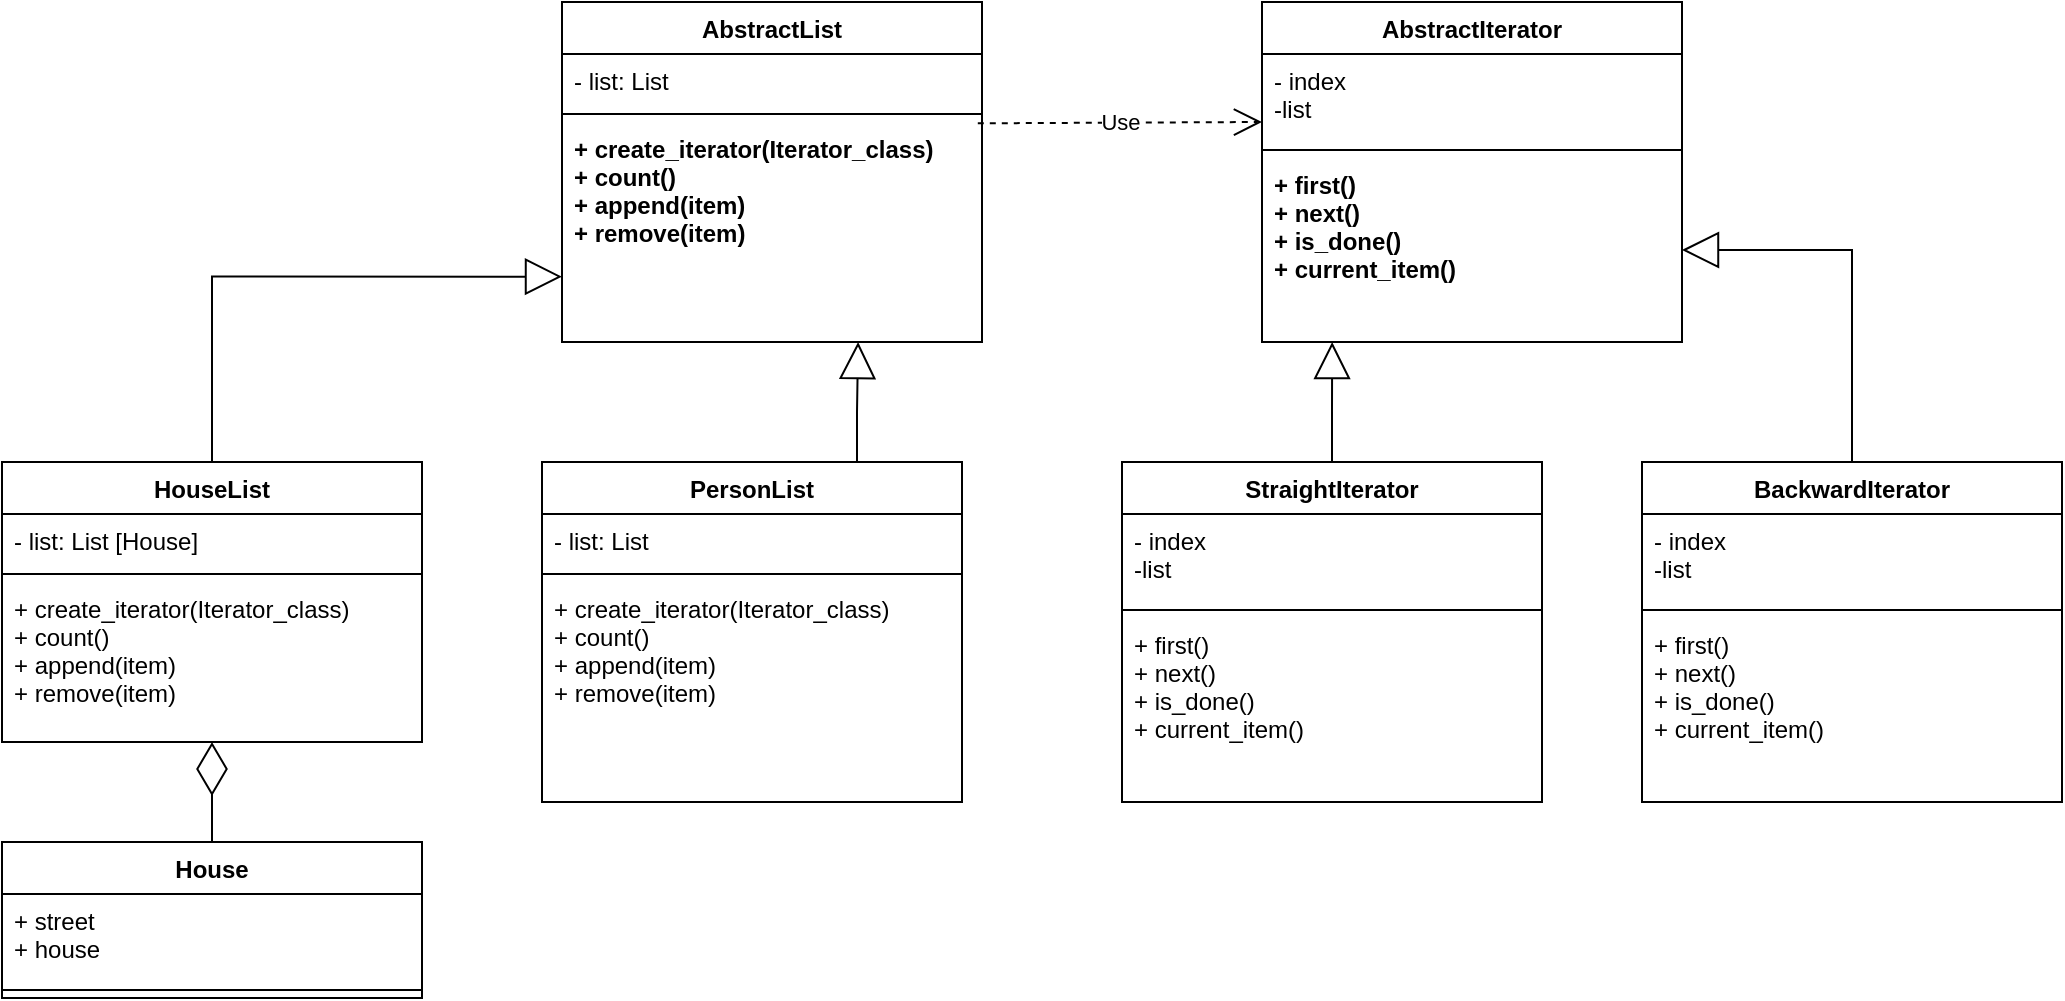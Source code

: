<mxfile version="21.1.2" type="device">
  <diagram name="Page-1" id="9AdJNlwn2DJqrkA4Fs8l">
    <mxGraphModel dx="2056" dy="817" grid="1" gridSize="10" guides="1" tooltips="1" connect="1" arrows="1" fold="1" page="1" pageScale="1" pageWidth="850" pageHeight="1100" math="0" shadow="0">
      <root>
        <mxCell id="0" />
        <mxCell id="1" parent="0" />
        <mxCell id="MlbKNlfNxSkWplCLyYiL-1" value="AbstractList" style="swimlane;fontStyle=1;align=center;verticalAlign=top;childLayout=stackLayout;horizontal=1;startSize=26;horizontalStack=0;resizeParent=1;resizeParentMax=0;resizeLast=0;collapsible=1;marginBottom=0;" parent="1" vertex="1">
          <mxGeometry x="50" y="80" width="210" height="170" as="geometry" />
        </mxCell>
        <mxCell id="MlbKNlfNxSkWplCLyYiL-2" value="- list: List" style="text;strokeColor=none;fillColor=none;align=left;verticalAlign=top;spacingLeft=4;spacingRight=4;overflow=hidden;rotatable=0;points=[[0,0.5],[1,0.5]];portConstraint=eastwest;" parent="MlbKNlfNxSkWplCLyYiL-1" vertex="1">
          <mxGeometry y="26" width="210" height="26" as="geometry" />
        </mxCell>
        <mxCell id="MlbKNlfNxSkWplCLyYiL-3" value="" style="line;strokeWidth=1;fillColor=none;align=left;verticalAlign=middle;spacingTop=-1;spacingLeft=3;spacingRight=3;rotatable=0;labelPosition=right;points=[];portConstraint=eastwest;strokeColor=inherit;" parent="MlbKNlfNxSkWplCLyYiL-1" vertex="1">
          <mxGeometry y="52" width="210" height="8" as="geometry" />
        </mxCell>
        <mxCell id="MlbKNlfNxSkWplCLyYiL-4" value="+ create_iterator(Iterator_class)&#xa;+ count()&#xa;+ append(item)&#xa;+ remove(item)" style="text;strokeColor=none;fillColor=none;align=left;verticalAlign=top;spacingLeft=4;spacingRight=4;overflow=hidden;rotatable=0;points=[[0,0.5],[1,0.5]];portConstraint=eastwest;fontStyle=1" parent="MlbKNlfNxSkWplCLyYiL-1" vertex="1">
          <mxGeometry y="60" width="210" height="110" as="geometry" />
        </mxCell>
        <mxCell id="MlbKNlfNxSkWplCLyYiL-5" value="AbstractIterator" style="swimlane;fontStyle=1;align=center;verticalAlign=top;childLayout=stackLayout;horizontal=1;startSize=26;horizontalStack=0;resizeParent=1;resizeParentMax=0;resizeLast=0;collapsible=1;marginBottom=0;" parent="1" vertex="1">
          <mxGeometry x="400" y="80" width="210" height="170" as="geometry" />
        </mxCell>
        <mxCell id="MlbKNlfNxSkWplCLyYiL-6" value="- index&#xa;-list" style="text;strokeColor=none;fillColor=none;align=left;verticalAlign=top;spacingLeft=4;spacingRight=4;overflow=hidden;rotatable=0;points=[[0,0.5],[1,0.5]];portConstraint=eastwest;" parent="MlbKNlfNxSkWplCLyYiL-5" vertex="1">
          <mxGeometry y="26" width="210" height="44" as="geometry" />
        </mxCell>
        <mxCell id="MlbKNlfNxSkWplCLyYiL-7" value="" style="line;strokeWidth=1;fillColor=none;align=left;verticalAlign=middle;spacingTop=-1;spacingLeft=3;spacingRight=3;rotatable=0;labelPosition=right;points=[];portConstraint=eastwest;strokeColor=inherit;" parent="MlbKNlfNxSkWplCLyYiL-5" vertex="1">
          <mxGeometry y="70" width="210" height="8" as="geometry" />
        </mxCell>
        <mxCell id="MlbKNlfNxSkWplCLyYiL-8" value="+ first()&#xa;+ next()&#xa;+ is_done()&#xa;+ current_item()" style="text;strokeColor=none;fillColor=none;align=left;verticalAlign=top;spacingLeft=4;spacingRight=4;overflow=hidden;rotatable=0;points=[[0,0.5],[1,0.5]];portConstraint=eastwest;fontStyle=1" parent="MlbKNlfNxSkWplCLyYiL-5" vertex="1">
          <mxGeometry y="78" width="210" height="92" as="geometry" />
        </mxCell>
        <mxCell id="MlbKNlfNxSkWplCLyYiL-27" style="edgeStyle=orthogonalEdgeStyle;rounded=0;orthogonalLoop=1;jettySize=auto;html=1;exitX=0.75;exitY=0;exitDx=0;exitDy=0;entryX=0.705;entryY=1;entryDx=0;entryDy=0;entryPerimeter=0;endArrow=block;endFill=0;endSize=16;" parent="1" source="MlbKNlfNxSkWplCLyYiL-9" target="MlbKNlfNxSkWplCLyYiL-4" edge="1">
          <mxGeometry relative="1" as="geometry" />
        </mxCell>
        <mxCell id="MlbKNlfNxSkWplCLyYiL-9" value="PersonList" style="swimlane;fontStyle=1;align=center;verticalAlign=top;childLayout=stackLayout;horizontal=1;startSize=26;horizontalStack=0;resizeParent=1;resizeParentMax=0;resizeLast=0;collapsible=1;marginBottom=0;" parent="1" vertex="1">
          <mxGeometry x="40" y="310" width="210" height="170" as="geometry" />
        </mxCell>
        <mxCell id="MlbKNlfNxSkWplCLyYiL-10" value="- list: List" style="text;strokeColor=none;fillColor=none;align=left;verticalAlign=top;spacingLeft=4;spacingRight=4;overflow=hidden;rotatable=0;points=[[0,0.5],[1,0.5]];portConstraint=eastwest;" parent="MlbKNlfNxSkWplCLyYiL-9" vertex="1">
          <mxGeometry y="26" width="210" height="26" as="geometry" />
        </mxCell>
        <mxCell id="MlbKNlfNxSkWplCLyYiL-11" value="" style="line;strokeWidth=1;fillColor=none;align=left;verticalAlign=middle;spacingTop=-1;spacingLeft=3;spacingRight=3;rotatable=0;labelPosition=right;points=[];portConstraint=eastwest;strokeColor=inherit;" parent="MlbKNlfNxSkWplCLyYiL-9" vertex="1">
          <mxGeometry y="52" width="210" height="8" as="geometry" />
        </mxCell>
        <mxCell id="MlbKNlfNxSkWplCLyYiL-12" value="+ create_iterator(Iterator_class)&#xa;+ count()&#xa;+ append(item)&#xa;+ remove(item)" style="text;strokeColor=none;fillColor=none;align=left;verticalAlign=top;spacingLeft=4;spacingRight=4;overflow=hidden;rotatable=0;points=[[0,0.5],[1,0.5]];portConstraint=eastwest;fontStyle=0" parent="MlbKNlfNxSkWplCLyYiL-9" vertex="1">
          <mxGeometry y="60" width="210" height="110" as="geometry" />
        </mxCell>
        <mxCell id="MlbKNlfNxSkWplCLyYiL-28" style="edgeStyle=orthogonalEdgeStyle;rounded=0;orthogonalLoop=1;jettySize=auto;html=1;entryX=0.167;entryY=1;entryDx=0;entryDy=0;entryPerimeter=0;endSize=16;endArrow=block;endFill=0;" parent="1" source="MlbKNlfNxSkWplCLyYiL-13" target="MlbKNlfNxSkWplCLyYiL-8" edge="1">
          <mxGeometry relative="1" as="geometry" />
        </mxCell>
        <mxCell id="MlbKNlfNxSkWplCLyYiL-13" value="StraightIterator" style="swimlane;fontStyle=1;align=center;verticalAlign=top;childLayout=stackLayout;horizontal=1;startSize=26;horizontalStack=0;resizeParent=1;resizeParentMax=0;resizeLast=0;collapsible=1;marginBottom=0;" parent="1" vertex="1">
          <mxGeometry x="330" y="310" width="210" height="170" as="geometry" />
        </mxCell>
        <mxCell id="MlbKNlfNxSkWplCLyYiL-14" value="- index&#xa;-list" style="text;strokeColor=none;fillColor=none;align=left;verticalAlign=top;spacingLeft=4;spacingRight=4;overflow=hidden;rotatable=0;points=[[0,0.5],[1,0.5]];portConstraint=eastwest;" parent="MlbKNlfNxSkWplCLyYiL-13" vertex="1">
          <mxGeometry y="26" width="210" height="44" as="geometry" />
        </mxCell>
        <mxCell id="MlbKNlfNxSkWplCLyYiL-15" value="" style="line;strokeWidth=1;fillColor=none;align=left;verticalAlign=middle;spacingTop=-1;spacingLeft=3;spacingRight=3;rotatable=0;labelPosition=right;points=[];portConstraint=eastwest;strokeColor=inherit;" parent="MlbKNlfNxSkWplCLyYiL-13" vertex="1">
          <mxGeometry y="70" width="210" height="8" as="geometry" />
        </mxCell>
        <mxCell id="MlbKNlfNxSkWplCLyYiL-16" value="+ first()&#xa;+ next()&#xa;+ is_done()&#xa;+ current_item()" style="text;strokeColor=none;fillColor=none;align=left;verticalAlign=top;spacingLeft=4;spacingRight=4;overflow=hidden;rotatable=0;points=[[0,0.5],[1,0.5]];portConstraint=eastwest;fontStyle=0" parent="MlbKNlfNxSkWplCLyYiL-13" vertex="1">
          <mxGeometry y="78" width="210" height="92" as="geometry" />
        </mxCell>
        <mxCell id="MlbKNlfNxSkWplCLyYiL-29" style="edgeStyle=orthogonalEdgeStyle;rounded=0;orthogonalLoop=1;jettySize=auto;html=1;entryX=1;entryY=0.5;entryDx=0;entryDy=0;endSize=16;endArrow=block;endFill=0;" parent="1" source="MlbKNlfNxSkWplCLyYiL-17" target="MlbKNlfNxSkWplCLyYiL-8" edge="1">
          <mxGeometry relative="1" as="geometry" />
        </mxCell>
        <mxCell id="MlbKNlfNxSkWplCLyYiL-17" value="BackwardIterator" style="swimlane;fontStyle=1;align=center;verticalAlign=top;childLayout=stackLayout;horizontal=1;startSize=26;horizontalStack=0;resizeParent=1;resizeParentMax=0;resizeLast=0;collapsible=1;marginBottom=0;" parent="1" vertex="1">
          <mxGeometry x="590" y="310" width="210" height="170" as="geometry" />
        </mxCell>
        <mxCell id="MlbKNlfNxSkWplCLyYiL-18" value="- index&#xa;-list" style="text;strokeColor=none;fillColor=none;align=left;verticalAlign=top;spacingLeft=4;spacingRight=4;overflow=hidden;rotatable=0;points=[[0,0.5],[1,0.5]];portConstraint=eastwest;" parent="MlbKNlfNxSkWplCLyYiL-17" vertex="1">
          <mxGeometry y="26" width="210" height="44" as="geometry" />
        </mxCell>
        <mxCell id="MlbKNlfNxSkWplCLyYiL-19" value="" style="line;strokeWidth=1;fillColor=none;align=left;verticalAlign=middle;spacingTop=-1;spacingLeft=3;spacingRight=3;rotatable=0;labelPosition=right;points=[];portConstraint=eastwest;strokeColor=inherit;" parent="MlbKNlfNxSkWplCLyYiL-17" vertex="1">
          <mxGeometry y="70" width="210" height="8" as="geometry" />
        </mxCell>
        <mxCell id="MlbKNlfNxSkWplCLyYiL-20" value="+ first()&#xa;+ next()&#xa;+ is_done()&#xa;+ current_item()" style="text;strokeColor=none;fillColor=none;align=left;verticalAlign=top;spacingLeft=4;spacingRight=4;overflow=hidden;rotatable=0;points=[[0,0.5],[1,0.5]];portConstraint=eastwest;fontStyle=0" parent="MlbKNlfNxSkWplCLyYiL-17" vertex="1">
          <mxGeometry y="78" width="210" height="92" as="geometry" />
        </mxCell>
        <mxCell id="MlbKNlfNxSkWplCLyYiL-25" style="edgeStyle=orthogonalEdgeStyle;rounded=0;orthogonalLoop=1;jettySize=auto;html=1;entryX=0;entryY=0.703;entryDx=0;entryDy=0;entryPerimeter=0;endArrow=block;endFill=0;endSize=16;" parent="1" source="MlbKNlfNxSkWplCLyYiL-21" target="MlbKNlfNxSkWplCLyYiL-4" edge="1">
          <mxGeometry relative="1" as="geometry" />
        </mxCell>
        <mxCell id="MlbKNlfNxSkWplCLyYiL-21" value="HouseList" style="swimlane;fontStyle=1;align=center;verticalAlign=top;childLayout=stackLayout;horizontal=1;startSize=26;horizontalStack=0;resizeParent=1;resizeParentMax=0;resizeLast=0;collapsible=1;marginBottom=0;" parent="1" vertex="1">
          <mxGeometry x="-230" y="310" width="210" height="140" as="geometry" />
        </mxCell>
        <mxCell id="MlbKNlfNxSkWplCLyYiL-22" value="- list: List [House]" style="text;strokeColor=none;fillColor=none;align=left;verticalAlign=top;spacingLeft=4;spacingRight=4;overflow=hidden;rotatable=0;points=[[0,0.5],[1,0.5]];portConstraint=eastwest;" parent="MlbKNlfNxSkWplCLyYiL-21" vertex="1">
          <mxGeometry y="26" width="210" height="26" as="geometry" />
        </mxCell>
        <mxCell id="MlbKNlfNxSkWplCLyYiL-23" value="" style="line;strokeWidth=1;fillColor=none;align=left;verticalAlign=middle;spacingTop=-1;spacingLeft=3;spacingRight=3;rotatable=0;labelPosition=right;points=[];portConstraint=eastwest;strokeColor=inherit;" parent="MlbKNlfNxSkWplCLyYiL-21" vertex="1">
          <mxGeometry y="52" width="210" height="8" as="geometry" />
        </mxCell>
        <mxCell id="MlbKNlfNxSkWplCLyYiL-24" value="+ create_iterator(Iterator_class)&#xa;+ count()&#xa;+ append(item)&#xa;+ remove(item)" style="text;strokeColor=none;fillColor=none;align=left;verticalAlign=top;spacingLeft=4;spacingRight=4;overflow=hidden;rotatable=0;points=[[0,0.5],[1,0.5]];portConstraint=eastwest;fontStyle=0" parent="MlbKNlfNxSkWplCLyYiL-21" vertex="1">
          <mxGeometry y="60" width="210" height="80" as="geometry" />
        </mxCell>
        <mxCell id="MlbKNlfNxSkWplCLyYiL-33" value="Use" style="endArrow=open;endSize=12;dashed=1;html=1;rounded=0;exitX=0.99;exitY=0.006;exitDx=0;exitDy=0;exitPerimeter=0;" parent="1" source="MlbKNlfNxSkWplCLyYiL-4" edge="1">
          <mxGeometry width="160" relative="1" as="geometry">
            <mxPoint x="280" y="140" as="sourcePoint" />
            <mxPoint x="400" y="140" as="targetPoint" />
          </mxGeometry>
        </mxCell>
        <mxCell id="B8ZuRaoxFTM4tP1BcUPt-5" style="edgeStyle=orthogonalEdgeStyle;rounded=0;orthogonalLoop=1;jettySize=auto;html=1;entryX=0.5;entryY=1;entryDx=0;entryDy=0;entryPerimeter=0;endArrow=diamondThin;endFill=0;endSize=24;" edge="1" parent="1" source="B8ZuRaoxFTM4tP1BcUPt-1" target="MlbKNlfNxSkWplCLyYiL-24">
          <mxGeometry relative="1" as="geometry" />
        </mxCell>
        <mxCell id="B8ZuRaoxFTM4tP1BcUPt-1" value="House" style="swimlane;fontStyle=1;align=center;verticalAlign=top;childLayout=stackLayout;horizontal=1;startSize=26;horizontalStack=0;resizeParent=1;resizeParentMax=0;resizeLast=0;collapsible=1;marginBottom=0;" vertex="1" parent="1">
          <mxGeometry x="-230" y="500" width="210" height="78" as="geometry" />
        </mxCell>
        <mxCell id="B8ZuRaoxFTM4tP1BcUPt-2" value="+ street&#xa;+ house" style="text;strokeColor=none;fillColor=none;align=left;verticalAlign=top;spacingLeft=4;spacingRight=4;overflow=hidden;rotatable=0;points=[[0,0.5],[1,0.5]];portConstraint=eastwest;" vertex="1" parent="B8ZuRaoxFTM4tP1BcUPt-1">
          <mxGeometry y="26" width="210" height="44" as="geometry" />
        </mxCell>
        <mxCell id="B8ZuRaoxFTM4tP1BcUPt-3" value="" style="line;strokeWidth=1;fillColor=none;align=left;verticalAlign=middle;spacingTop=-1;spacingLeft=3;spacingRight=3;rotatable=0;labelPosition=right;points=[];portConstraint=eastwest;strokeColor=inherit;" vertex="1" parent="B8ZuRaoxFTM4tP1BcUPt-1">
          <mxGeometry y="70" width="210" height="8" as="geometry" />
        </mxCell>
      </root>
    </mxGraphModel>
  </diagram>
</mxfile>
